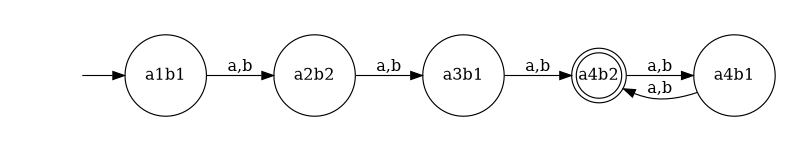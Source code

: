 digraph {
	rankdir=LR;
	margin=0.2;
	size=5;
	node [margin=0.1 shape=circle];
	a4b2[margin=0 shape=doublecircle];
	" "[color=white width=0];
	" " -> a1b1;
	a1b1 -> a2b2 [label="a,b"];
	a2b2 -> a3b1 [label="a,b"];
	a3b1 -> a4b2 [label="a,b"];
	a4b2 -> a4b1 [label="a,b"];
	a4b1 -> a4b2 [label="a,b"];
}